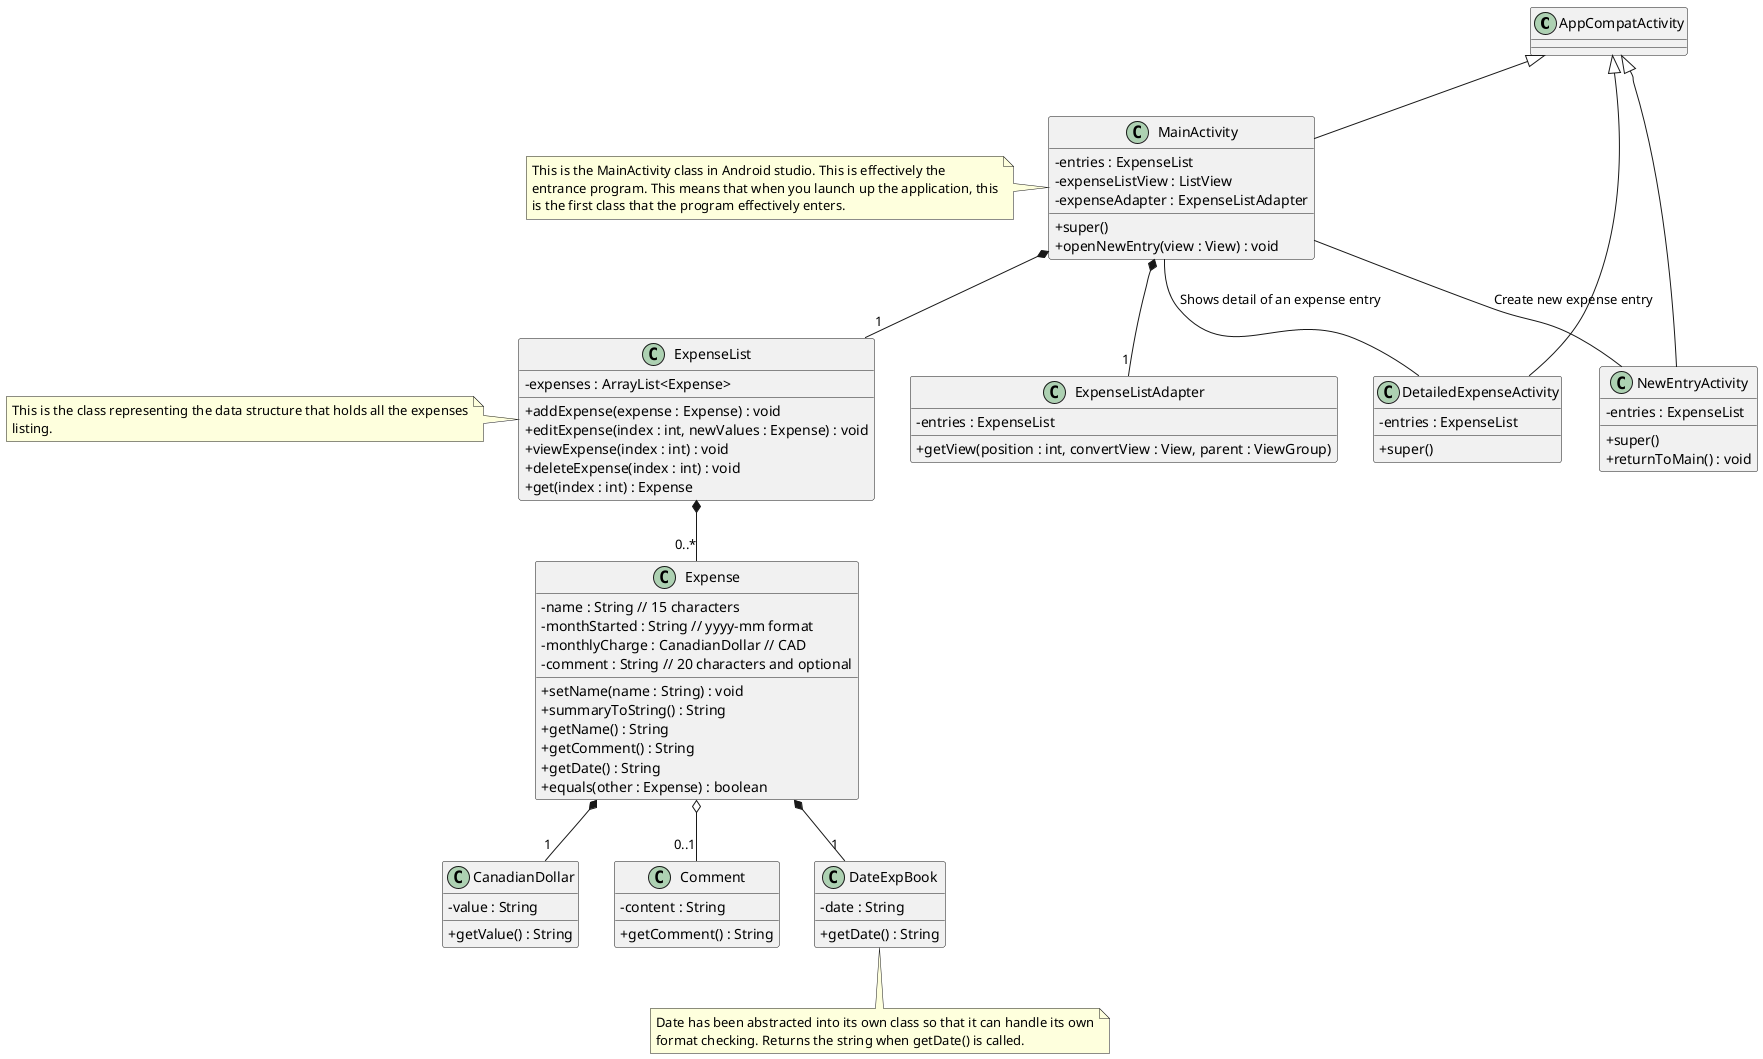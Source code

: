 @startuml
  skinparam classAttributeIconSize 0

class AppCompatActivity {

}
class ExpenseListAdapter{
  - entries : ExpenseList
  + getView(position : int, convertView : View, parent : ViewGroup)
}

class MainActivity {
  - entries : ExpenseList
  - expenseListView : ListView
  - expenseAdapter : ExpenseListAdapter
  + super()
  + openNewEntry(view : View) : void
}

class DetailedExpenseActivity {
  - entries : ExpenseList
  + super()
}

class NewEntryActivity {
  - entries : ExpenseList
  + super()
  + returnToMain() : void
}

class Expense {
  - name : String // 15 characters
  - monthStarted : String // yyyy-mm format
  - monthlyCharge : CanadianDollar // CAD
  - comment : String // 20 characters and optional

  +setName(name : String) : void
  +summaryToString() : String
  +getName() : String
  +getComment() : String
  +getDate() : String
  +equals(other : Expense) : boolean
}

class CanadianDollar {
  -value : String
  +getValue() : String
}

class Comment {
  -content : String
  +getComment() : String
}

class DateExpBook {
  -date : String
  +getDate() : String
}

class ExpenseList {
  -expenses : ArrayList<Expense>
  +addExpense(expense : Expense) : void
  +editExpense(index : int, newValues : Expense) : void
  +viewExpense(index : int) : void
  +deleteExpense(index : int) : void
  +get(index : int) : Expense
}

note left of ExpenseList
  This is the class representing the data structure that holds all the expenses
  listing.
end note

note left of MainActivity
  This is the MainActivity class in Android studio. This is effectively the
  entrance program. This means that when you launch up the application, this
  is the first class that the program effectively enters.
end note

/' This is the classes that inherit from AppCompatActivity, which is all the
activities '/
AppCompatActivity <|-- MainActivity
AppCompatActivity <|-- DetailedExpenseActivity
AppCompatActivity <|-- NewEntryActivity

/' This is the relationship for the MainActivity '/
MainActivity *-- "1" ExpenseList
MainActivity *-- "1" ExpenseListAdapter

/' For relationships between the activities '/
MainActivity -- NewEntryActivity : "Create new expense entry"
MainActivity -- DetailedExpenseActivity : "Shows detail of an expense entry"

ExpenseList *-- "0..*" Expense
Expense *-- "1" CanadianDollar
Expense o-- "0..1" Comment
Expense *-- "1" DateExpBook

note bottom of DateExpBook
  Date has been abstracted into its own class so that it can handle its own
  format checking. Returns the string when getDate() is called.
end note
@enduml
